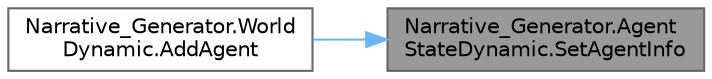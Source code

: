digraph "Narrative_Generator.AgentStateDynamic.SetAgentInfo"
{
 // LATEX_PDF_SIZE
  bgcolor="transparent";
  edge [fontname=Helvetica,fontsize=10,labelfontname=Helvetica,labelfontsize=10];
  node [fontname=Helvetica,fontsize=10,shape=box,height=0.2,width=0.4];
  rankdir="RL";
  Node1 [label="Narrative_Generator.Agent\lStateDynamic.SetAgentInfo",height=0.2,width=0.4,color="gray40", fillcolor="grey60", style="filled", fontcolor="black",tooltip="Assigns static (unchanging) information about this agent."];
  Node1 -> Node2 [dir="back",color="steelblue1",style="solid"];
  Node2 [label="Narrative_Generator.World\lDynamic.AddAgent",height=0.2,width=0.4,color="grey40", fillcolor="white", style="filled",URL="$class_narrative___generator_1_1_world_dynamic.html#a6c60b2be40667d15cfce67b5597337a8",tooltip="Add the agent to the existing collection of agents using only the specified role and name."];
}
